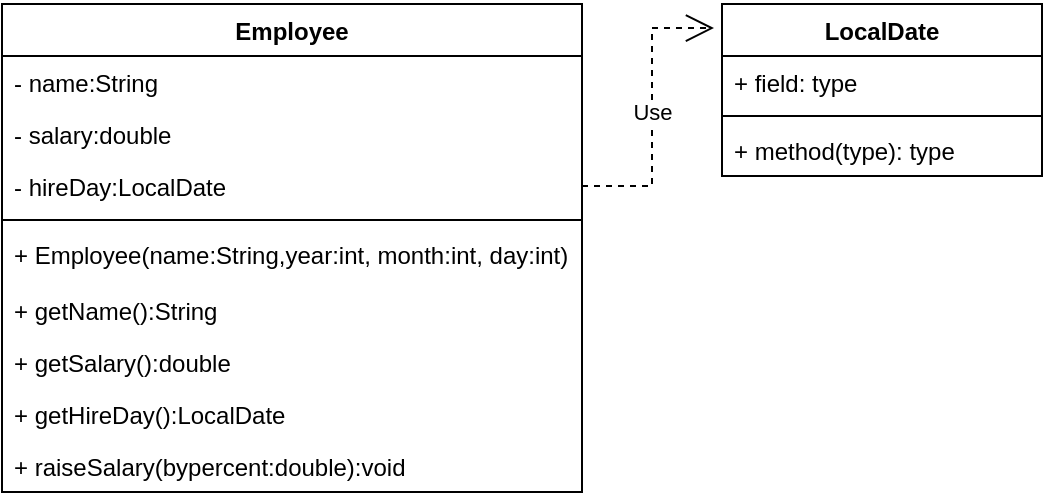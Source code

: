 <mxfile version="13.4.8" type="github">
  <diagram id="KDJejZ-FLxKOCwTSTYCW" name="Page-1">
    <mxGraphModel dx="868" dy="450" grid="1" gridSize="10" guides="1" tooltips="1" connect="1" arrows="1" fold="1" page="1" pageScale="1" pageWidth="827" pageHeight="1169" math="0" shadow="0">
      <root>
        <mxCell id="0" />
        <mxCell id="1" parent="0" />
        <mxCell id="vHHzUcV1OGdBYVu1SESo-1" value="Employee" style="swimlane;fontStyle=1;align=center;verticalAlign=top;childLayout=stackLayout;horizontal=1;startSize=26;horizontalStack=0;resizeParent=1;resizeParentMax=0;resizeLast=0;collapsible=1;marginBottom=0;" vertex="1" parent="1">
          <mxGeometry x="240" y="160" width="290" height="244" as="geometry">
            <mxRectangle x="240" y="160" width="90" height="26" as="alternateBounds" />
          </mxGeometry>
        </mxCell>
        <mxCell id="vHHzUcV1OGdBYVu1SESo-2" value="- name:String" style="text;strokeColor=none;fillColor=none;align=left;verticalAlign=top;spacingLeft=4;spacingRight=4;overflow=hidden;rotatable=0;points=[[0,0.5],[1,0.5]];portConstraint=eastwest;" vertex="1" parent="vHHzUcV1OGdBYVu1SESo-1">
          <mxGeometry y="26" width="290" height="26" as="geometry" />
        </mxCell>
        <mxCell id="vHHzUcV1OGdBYVu1SESo-9" value="- salary:double" style="text;strokeColor=none;fillColor=none;align=left;verticalAlign=top;spacingLeft=4;spacingRight=4;overflow=hidden;rotatable=0;points=[[0,0.5],[1,0.5]];portConstraint=eastwest;" vertex="1" parent="vHHzUcV1OGdBYVu1SESo-1">
          <mxGeometry y="52" width="290" height="26" as="geometry" />
        </mxCell>
        <mxCell id="vHHzUcV1OGdBYVu1SESo-10" value="- hireDay:LocalDate" style="text;strokeColor=none;fillColor=none;align=left;verticalAlign=top;spacingLeft=4;spacingRight=4;overflow=hidden;rotatable=0;points=[[0,0.5],[1,0.5]];portConstraint=eastwest;" vertex="1" parent="vHHzUcV1OGdBYVu1SESo-1">
          <mxGeometry y="78" width="290" height="26" as="geometry" />
        </mxCell>
        <mxCell id="vHHzUcV1OGdBYVu1SESo-3" value="" style="line;strokeWidth=1;fillColor=none;align=left;verticalAlign=middle;spacingTop=-1;spacingLeft=3;spacingRight=3;rotatable=0;labelPosition=right;points=[];portConstraint=eastwest;" vertex="1" parent="vHHzUcV1OGdBYVu1SESo-1">
          <mxGeometry y="104" width="290" height="8" as="geometry" />
        </mxCell>
        <mxCell id="vHHzUcV1OGdBYVu1SESo-4" value="+ Employee(name:String,year:int, month:int, day:int)" style="text;strokeColor=none;fillColor=none;align=left;verticalAlign=top;spacingLeft=4;spacingRight=4;overflow=hidden;rotatable=0;points=[[0,0.5],[1,0.5]];portConstraint=eastwest;" vertex="1" parent="vHHzUcV1OGdBYVu1SESo-1">
          <mxGeometry y="112" width="290" height="28" as="geometry" />
        </mxCell>
        <mxCell id="vHHzUcV1OGdBYVu1SESo-11" value="+ getName():String" style="text;strokeColor=none;fillColor=none;align=left;verticalAlign=top;spacingLeft=4;spacingRight=4;overflow=hidden;rotatable=0;points=[[0,0.5],[1,0.5]];portConstraint=eastwest;" vertex="1" parent="vHHzUcV1OGdBYVu1SESo-1">
          <mxGeometry y="140" width="290" height="26" as="geometry" />
        </mxCell>
        <mxCell id="vHHzUcV1OGdBYVu1SESo-12" value="+ getSalary():double" style="text;strokeColor=none;fillColor=none;align=left;verticalAlign=top;spacingLeft=4;spacingRight=4;overflow=hidden;rotatable=0;points=[[0,0.5],[1,0.5]];portConstraint=eastwest;" vertex="1" parent="vHHzUcV1OGdBYVu1SESo-1">
          <mxGeometry y="166" width="290" height="26" as="geometry" />
        </mxCell>
        <mxCell id="vHHzUcV1OGdBYVu1SESo-13" value="+ getHireDay():LocalDate" style="text;strokeColor=none;fillColor=none;align=left;verticalAlign=top;spacingLeft=4;spacingRight=4;overflow=hidden;rotatable=0;points=[[0,0.5],[1,0.5]];portConstraint=eastwest;" vertex="1" parent="vHHzUcV1OGdBYVu1SESo-1">
          <mxGeometry y="192" width="290" height="26" as="geometry" />
        </mxCell>
        <mxCell id="vHHzUcV1OGdBYVu1SESo-14" value="+ raiseSalary(bypercent:double):void" style="text;strokeColor=none;fillColor=none;align=left;verticalAlign=top;spacingLeft=4;spacingRight=4;overflow=hidden;rotatable=0;points=[[0,0.5],[1,0.5]];portConstraint=eastwest;" vertex="1" parent="vHHzUcV1OGdBYVu1SESo-1">
          <mxGeometry y="218" width="290" height="26" as="geometry" />
        </mxCell>
        <mxCell id="vHHzUcV1OGdBYVu1SESo-15" value="LocalDate" style="swimlane;fontStyle=1;align=center;verticalAlign=top;childLayout=stackLayout;horizontal=1;startSize=26;horizontalStack=0;resizeParent=1;resizeParentMax=0;resizeLast=0;collapsible=1;marginBottom=0;" vertex="1" parent="1">
          <mxGeometry x="600" y="160" width="160" height="86" as="geometry" />
        </mxCell>
        <mxCell id="vHHzUcV1OGdBYVu1SESo-16" value="+ field: type" style="text;strokeColor=none;fillColor=none;align=left;verticalAlign=top;spacingLeft=4;spacingRight=4;overflow=hidden;rotatable=0;points=[[0,0.5],[1,0.5]];portConstraint=eastwest;" vertex="1" parent="vHHzUcV1OGdBYVu1SESo-15">
          <mxGeometry y="26" width="160" height="26" as="geometry" />
        </mxCell>
        <mxCell id="vHHzUcV1OGdBYVu1SESo-17" value="" style="line;strokeWidth=1;fillColor=none;align=left;verticalAlign=middle;spacingTop=-1;spacingLeft=3;spacingRight=3;rotatable=0;labelPosition=right;points=[];portConstraint=eastwest;" vertex="1" parent="vHHzUcV1OGdBYVu1SESo-15">
          <mxGeometry y="52" width="160" height="8" as="geometry" />
        </mxCell>
        <mxCell id="vHHzUcV1OGdBYVu1SESo-18" value="+ method(type): type" style="text;strokeColor=none;fillColor=none;align=left;verticalAlign=top;spacingLeft=4;spacingRight=4;overflow=hidden;rotatable=0;points=[[0,0.5],[1,0.5]];portConstraint=eastwest;" vertex="1" parent="vHHzUcV1OGdBYVu1SESo-15">
          <mxGeometry y="60" width="160" height="26" as="geometry" />
        </mxCell>
        <mxCell id="vHHzUcV1OGdBYVu1SESo-22" value="Use" style="endArrow=open;endSize=12;dashed=1;html=1;edgeStyle=orthogonalEdgeStyle;entryX=-0.025;entryY=0.14;entryDx=0;entryDy=0;entryPerimeter=0;rounded=0;" edge="1" parent="1" source="vHHzUcV1OGdBYVu1SESo-10" target="vHHzUcV1OGdBYVu1SESo-15">
          <mxGeometry width="160" relative="1" as="geometry">
            <mxPoint x="540" y="300" as="sourcePoint" />
            <mxPoint x="700" y="300" as="targetPoint" />
          </mxGeometry>
        </mxCell>
      </root>
    </mxGraphModel>
  </diagram>
</mxfile>
